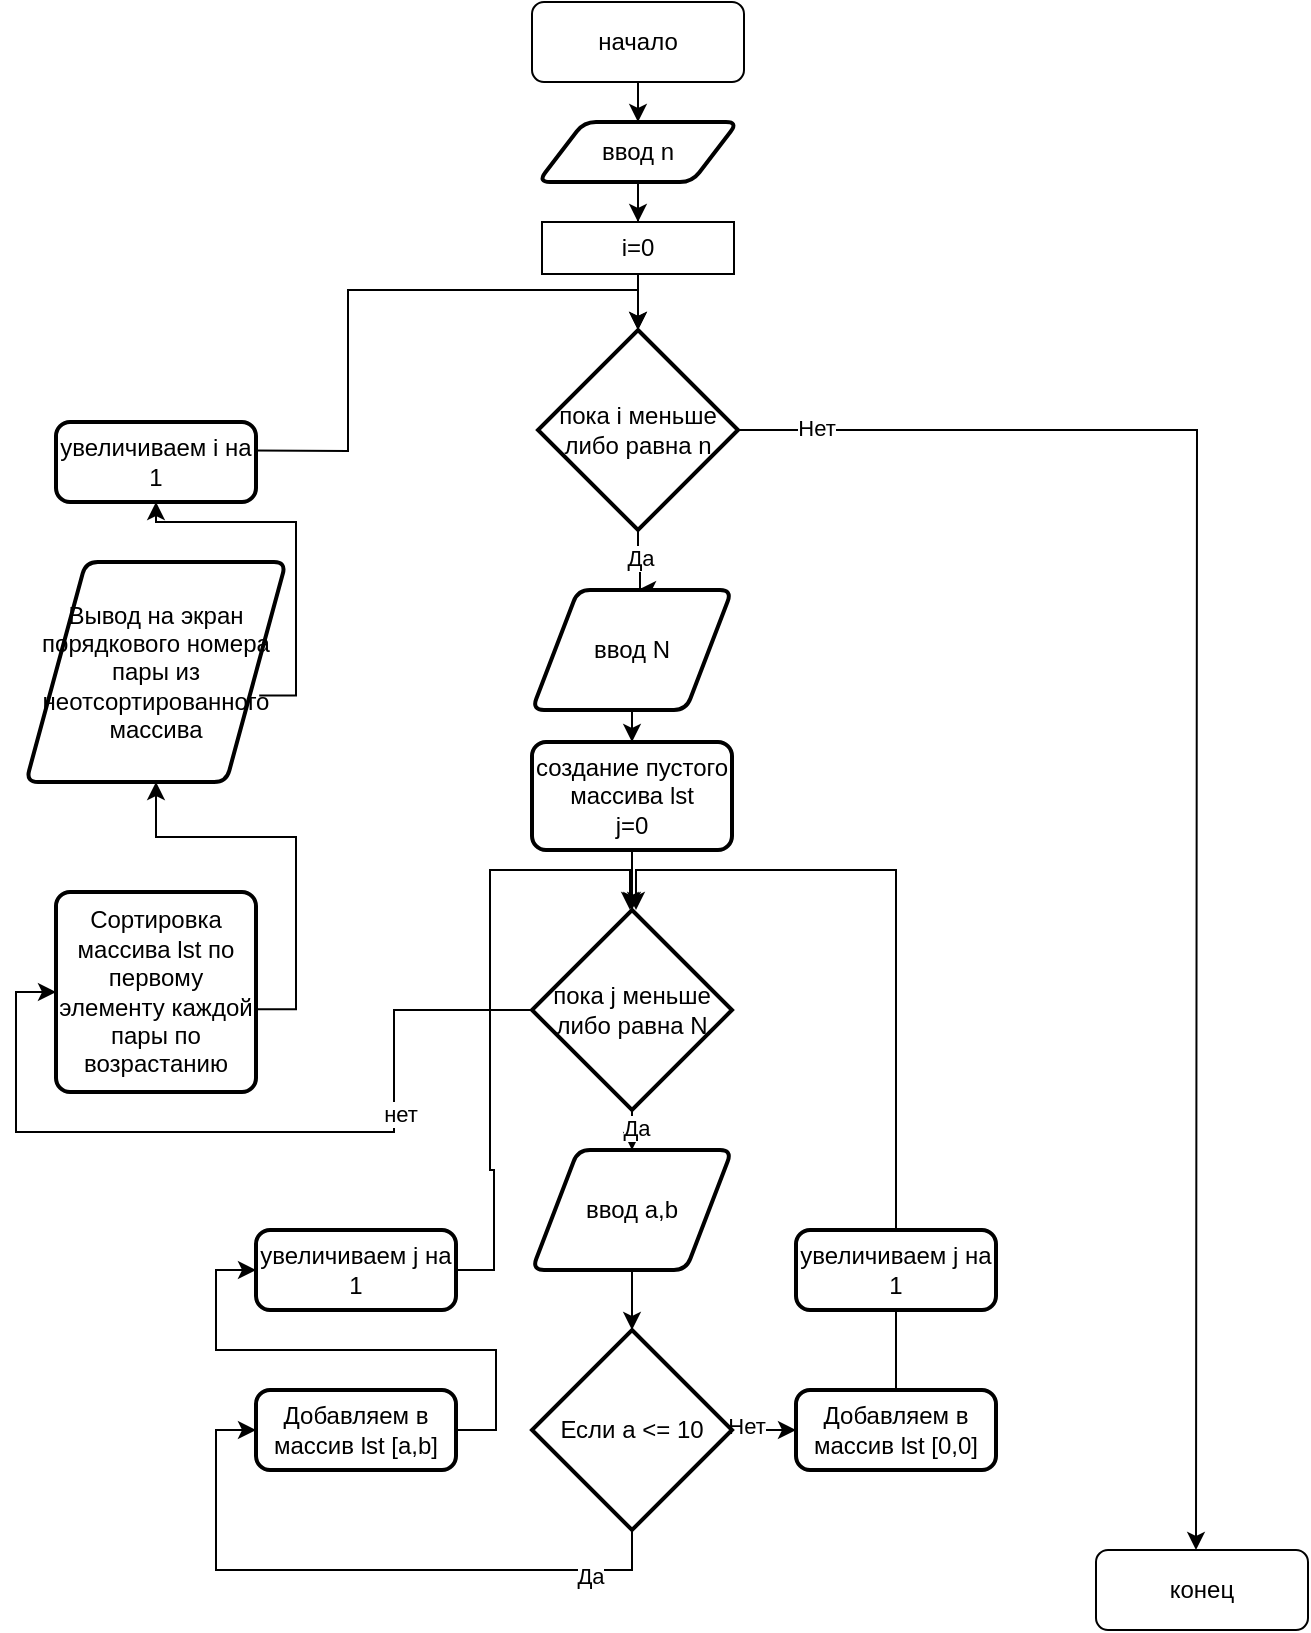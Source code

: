 <mxfile version="22.1.7" type="device">
  <diagram id="C5RBs43oDa-KdzZeNtuy" name="Page-1">
    <mxGraphModel dx="1050" dy="662" grid="1" gridSize="10" guides="1" tooltips="1" connect="1" arrows="1" fold="1" page="1" pageScale="1" pageWidth="827" pageHeight="1169" math="0" shadow="0">
      <root>
        <mxCell id="WIyWlLk6GJQsqaUBKTNV-0" />
        <mxCell id="WIyWlLk6GJQsqaUBKTNV-1" parent="WIyWlLk6GJQsqaUBKTNV-0" />
        <mxCell id="kcDt6uRODlSMpMVpDLbX-7" style="edgeStyle=orthogonalEdgeStyle;rounded=0;orthogonalLoop=1;jettySize=auto;html=1;" parent="WIyWlLk6GJQsqaUBKTNV-1" source="kcDt6uRODlSMpMVpDLbX-5" target="kcDt6uRODlSMpMVpDLbX-6" edge="1">
          <mxGeometry relative="1" as="geometry" />
        </mxCell>
        <mxCell id="kcDt6uRODlSMpMVpDLbX-5" value="начало" style="rounded=1;whiteSpace=wrap;html=1;" parent="WIyWlLk6GJQsqaUBKTNV-1" vertex="1">
          <mxGeometry x="348" y="40" width="106" height="40" as="geometry" />
        </mxCell>
        <mxCell id="8GiSedeQaV-oalFJXGGD-3" style="edgeStyle=orthogonalEdgeStyle;rounded=0;orthogonalLoop=1;jettySize=auto;html=1;entryX=0.5;entryY=0;entryDx=0;entryDy=0;" edge="1" parent="WIyWlLk6GJQsqaUBKTNV-1" source="kcDt6uRODlSMpMVpDLbX-6" target="8GiSedeQaV-oalFJXGGD-0">
          <mxGeometry relative="1" as="geometry" />
        </mxCell>
        <mxCell id="kcDt6uRODlSMpMVpDLbX-6" value="ввод n" style="shape=parallelogram;html=1;strokeWidth=2;perimeter=parallelogramPerimeter;whiteSpace=wrap;rounded=1;arcSize=12;size=0.23;" parent="WIyWlLk6GJQsqaUBKTNV-1" vertex="1">
          <mxGeometry x="351" y="100" width="100" height="30" as="geometry" />
        </mxCell>
        <mxCell id="kcDt6uRODlSMpMVpDLbX-10" style="edgeStyle=orthogonalEdgeStyle;rounded=0;orthogonalLoop=1;jettySize=auto;html=1;" parent="WIyWlLk6GJQsqaUBKTNV-1" source="kcDt6uRODlSMpMVpDLbX-8" edge="1">
          <mxGeometry relative="1" as="geometry">
            <mxPoint x="401" y="334" as="targetPoint" />
            <Array as="points">
              <mxPoint x="401" y="319" />
              <mxPoint x="402" y="319" />
            </Array>
          </mxGeometry>
        </mxCell>
        <mxCell id="kcDt6uRODlSMpMVpDLbX-34" value="Да" style="edgeLabel;html=1;align=center;verticalAlign=middle;resizable=0;points=[];" parent="kcDt6uRODlSMpMVpDLbX-10" vertex="1" connectable="0">
          <mxGeometry x="-0.162" y="1" relative="1" as="geometry">
            <mxPoint as="offset" />
          </mxGeometry>
        </mxCell>
        <mxCell id="kcDt6uRODlSMpMVpDLbX-35" style="edgeStyle=orthogonalEdgeStyle;rounded=0;orthogonalLoop=1;jettySize=auto;html=1;" parent="WIyWlLk6GJQsqaUBKTNV-1" source="kcDt6uRODlSMpMVpDLbX-8" edge="1">
          <mxGeometry relative="1" as="geometry">
            <mxPoint x="680" y="814" as="targetPoint" />
          </mxGeometry>
        </mxCell>
        <mxCell id="kcDt6uRODlSMpMVpDLbX-36" value="Нет" style="edgeLabel;html=1;align=center;verticalAlign=middle;resizable=0;points=[];" parent="kcDt6uRODlSMpMVpDLbX-35" vertex="1" connectable="0">
          <mxGeometry x="-0.901" y="1" relative="1" as="geometry">
            <mxPoint as="offset" />
          </mxGeometry>
        </mxCell>
        <mxCell id="kcDt6uRODlSMpMVpDLbX-8" value="пока i меньше либо равна n" style="strokeWidth=2;html=1;shape=mxgraph.flowchart.decision;whiteSpace=wrap;" parent="WIyWlLk6GJQsqaUBKTNV-1" vertex="1">
          <mxGeometry x="351" y="204" width="100" height="100" as="geometry" />
        </mxCell>
        <mxCell id="kcDt6uRODlSMpMVpDLbX-21" style="edgeStyle=orthogonalEdgeStyle;rounded=0;orthogonalLoop=1;jettySize=auto;html=1;entryX=0.5;entryY=0;entryDx=0;entryDy=0;" parent="WIyWlLk6GJQsqaUBKTNV-1" source="kcDt6uRODlSMpMVpDLbX-11" target="kcDt6uRODlSMpMVpDLbX-20" edge="1">
          <mxGeometry relative="1" as="geometry" />
        </mxCell>
        <mxCell id="kcDt6uRODlSMpMVpDLbX-11" value="ввод N" style="shape=parallelogram;html=1;strokeWidth=2;perimeter=parallelogramPerimeter;whiteSpace=wrap;rounded=1;arcSize=12;size=0.23;" parent="WIyWlLk6GJQsqaUBKTNV-1" vertex="1">
          <mxGeometry x="348" y="334" width="100" height="60" as="geometry" />
        </mxCell>
        <mxCell id="kcDt6uRODlSMpMVpDLbX-17" style="edgeStyle=orthogonalEdgeStyle;rounded=0;orthogonalLoop=1;jettySize=auto;html=1;" parent="WIyWlLk6GJQsqaUBKTNV-1" source="kcDt6uRODlSMpMVpDLbX-12" edge="1">
          <mxGeometry relative="1" as="geometry">
            <mxPoint x="398" y="614" as="targetPoint" />
          </mxGeometry>
        </mxCell>
        <mxCell id="kcDt6uRODlSMpMVpDLbX-31" value="Да" style="edgeLabel;html=1;align=center;verticalAlign=middle;resizable=0;points=[];" parent="kcDt6uRODlSMpMVpDLbX-17" vertex="1" connectable="0">
          <mxGeometry x="-0.429" y="1" relative="1" as="geometry">
            <mxPoint x="1" y="3" as="offset" />
          </mxGeometry>
        </mxCell>
        <mxCell id="kcDt6uRODlSMpMVpDLbX-38" style="edgeStyle=orthogonalEdgeStyle;rounded=0;orthogonalLoop=1;jettySize=auto;html=1;entryX=0;entryY=0.5;entryDx=0;entryDy=0;" parent="WIyWlLk6GJQsqaUBKTNV-1" source="kcDt6uRODlSMpMVpDLbX-12" edge="1" target="kcDt6uRODlSMpMVpDLbX-41">
          <mxGeometry relative="1" as="geometry">
            <mxPoint x="210" y="544" as="targetPoint" />
          </mxGeometry>
        </mxCell>
        <mxCell id="kcDt6uRODlSMpMVpDLbX-45" value="нет" style="edgeLabel;html=1;align=center;verticalAlign=middle;resizable=0;points=[];" parent="kcDt6uRODlSMpMVpDLbX-38" vertex="1" connectable="0">
          <mxGeometry x="-0.41" y="2" relative="1" as="geometry">
            <mxPoint x="1" as="offset" />
          </mxGeometry>
        </mxCell>
        <mxCell id="kcDt6uRODlSMpMVpDLbX-12" value="пока j меньше либо равна N" style="strokeWidth=2;html=1;shape=mxgraph.flowchart.decision;whiteSpace=wrap;" parent="WIyWlLk6GJQsqaUBKTNV-1" vertex="1">
          <mxGeometry x="348" y="494" width="100" height="100" as="geometry" />
        </mxCell>
        <mxCell id="kcDt6uRODlSMpMVpDLbX-19" style="edgeStyle=orthogonalEdgeStyle;rounded=0;orthogonalLoop=1;jettySize=auto;html=1;" parent="WIyWlLk6GJQsqaUBKTNV-1" source="kcDt6uRODlSMpMVpDLbX-14" edge="1">
          <mxGeometry relative="1" as="geometry">
            <mxPoint x="398" y="704" as="targetPoint" />
          </mxGeometry>
        </mxCell>
        <mxCell id="kcDt6uRODlSMpMVpDLbX-14" value="ввод a,b" style="shape=parallelogram;html=1;strokeWidth=2;perimeter=parallelogramPerimeter;whiteSpace=wrap;rounded=1;arcSize=12;size=0.23;" parent="WIyWlLk6GJQsqaUBKTNV-1" vertex="1">
          <mxGeometry x="348" y="614" width="100" height="60" as="geometry" />
        </mxCell>
        <mxCell id="kcDt6uRODlSMpMVpDLbX-25" style="edgeStyle=orthogonalEdgeStyle;rounded=0;orthogonalLoop=1;jettySize=auto;html=1;" parent="WIyWlLk6GJQsqaUBKTNV-1" source="kcDt6uRODlSMpMVpDLbX-18" edge="1">
          <mxGeometry relative="1" as="geometry">
            <mxPoint x="480" y="754" as="targetPoint" />
          </mxGeometry>
        </mxCell>
        <mxCell id="kcDt6uRODlSMpMVpDLbX-26" value="Нет" style="edgeLabel;html=1;align=center;verticalAlign=middle;resizable=0;points=[];" parent="kcDt6uRODlSMpMVpDLbX-25" vertex="1" connectable="0">
          <mxGeometry x="-0.631" y="2" relative="1" as="geometry">
            <mxPoint x="1" as="offset" />
          </mxGeometry>
        </mxCell>
        <mxCell id="8GiSedeQaV-oalFJXGGD-5" style="edgeStyle=orthogonalEdgeStyle;rounded=0;orthogonalLoop=1;jettySize=auto;html=1;entryX=0;entryY=0.5;entryDx=0;entryDy=0;exitX=0.5;exitY=1;exitDx=0;exitDy=0;exitPerimeter=0;" edge="1" parent="WIyWlLk6GJQsqaUBKTNV-1" source="kcDt6uRODlSMpMVpDLbX-18" target="kcDt6uRODlSMpMVpDLbX-27">
          <mxGeometry relative="1" as="geometry">
            <Array as="points">
              <mxPoint x="398" y="824" />
              <mxPoint x="190" y="824" />
              <mxPoint x="190" y="754" />
            </Array>
          </mxGeometry>
        </mxCell>
        <mxCell id="8GiSedeQaV-oalFJXGGD-6" value="Да" style="edgeLabel;html=1;align=center;verticalAlign=middle;resizable=0;points=[];" vertex="1" connectable="0" parent="8GiSedeQaV-oalFJXGGD-5">
          <mxGeometry x="-0.739" y="3" relative="1" as="geometry">
            <mxPoint as="offset" />
          </mxGeometry>
        </mxCell>
        <mxCell id="kcDt6uRODlSMpMVpDLbX-18" value="Если a &amp;lt;= 10" style="strokeWidth=2;html=1;shape=mxgraph.flowchart.decision;whiteSpace=wrap;" parent="WIyWlLk6GJQsqaUBKTNV-1" vertex="1">
          <mxGeometry x="348" y="704" width="100" height="100" as="geometry" />
        </mxCell>
        <mxCell id="kcDt6uRODlSMpMVpDLbX-22" style="edgeStyle=orthogonalEdgeStyle;rounded=0;orthogonalLoop=1;jettySize=auto;html=1;" parent="WIyWlLk6GJQsqaUBKTNV-1" source="kcDt6uRODlSMpMVpDLbX-20" edge="1">
          <mxGeometry relative="1" as="geometry">
            <mxPoint x="398" y="494" as="targetPoint" />
          </mxGeometry>
        </mxCell>
        <mxCell id="kcDt6uRODlSMpMVpDLbX-20" value="создание пустого массива lst&lt;br&gt;j=0" style="rounded=1;whiteSpace=wrap;html=1;absoluteArcSize=1;arcSize=14;strokeWidth=2;" parent="WIyWlLk6GJQsqaUBKTNV-1" vertex="1">
          <mxGeometry x="348" y="410" width="100" height="54" as="geometry" />
        </mxCell>
        <mxCell id="8GiSedeQaV-oalFJXGGD-7" style="edgeStyle=orthogonalEdgeStyle;rounded=0;orthogonalLoop=1;jettySize=auto;html=1;entryX=0;entryY=0.5;entryDx=0;entryDy=0;exitX=1;exitY=0.5;exitDx=0;exitDy=0;" edge="1" parent="WIyWlLk6GJQsqaUBKTNV-1" source="kcDt6uRODlSMpMVpDLbX-27" target="jI85FJ5WDd04fTz0E9YN-0">
          <mxGeometry relative="1" as="geometry" />
        </mxCell>
        <mxCell id="kcDt6uRODlSMpMVpDLbX-27" value="Добавляем в массив lst [a,b]" style="rounded=1;whiteSpace=wrap;html=1;absoluteArcSize=1;arcSize=14;strokeWidth=2;" parent="WIyWlLk6GJQsqaUBKTNV-1" vertex="1">
          <mxGeometry x="210" y="734" width="100" height="40" as="geometry" />
        </mxCell>
        <mxCell id="kcDt6uRODlSMpMVpDLbX-29" style="edgeStyle=orthogonalEdgeStyle;rounded=0;orthogonalLoop=1;jettySize=auto;html=1;exitX=0.5;exitY=0;exitDx=0;exitDy=0;" parent="WIyWlLk6GJQsqaUBKTNV-1" source="kcDt6uRODlSMpMVpDLbX-28" edge="1">
          <mxGeometry relative="1" as="geometry">
            <mxPoint x="400" y="494" as="targetPoint" />
            <Array as="points">
              <mxPoint x="530" y="474" />
            </Array>
          </mxGeometry>
        </mxCell>
        <mxCell id="kcDt6uRODlSMpMVpDLbX-28" value="Добавляем в массив lst [0,0]" style="rounded=1;whiteSpace=wrap;html=1;absoluteArcSize=1;arcSize=14;strokeWidth=2;" parent="WIyWlLk6GJQsqaUBKTNV-1" vertex="1">
          <mxGeometry x="480" y="734" width="100" height="40" as="geometry" />
        </mxCell>
        <mxCell id="kcDt6uRODlSMpMVpDLbX-37" value="конец" style="rounded=1;whiteSpace=wrap;html=1;" parent="WIyWlLk6GJQsqaUBKTNV-1" vertex="1">
          <mxGeometry x="630" y="814" width="106" height="40" as="geometry" />
        </mxCell>
        <mxCell id="8GiSedeQaV-oalFJXGGD-9" style="edgeStyle=orthogonalEdgeStyle;rounded=0;orthogonalLoop=1;jettySize=auto;html=1;entryX=0.5;entryY=1;entryDx=0;entryDy=0;exitX=1.008;exitY=0.586;exitDx=0;exitDy=0;exitPerimeter=0;" edge="1" parent="WIyWlLk6GJQsqaUBKTNV-1" source="kcDt6uRODlSMpMVpDLbX-41" target="jI85FJ5WDd04fTz0E9YN-11">
          <mxGeometry relative="1" as="geometry" />
        </mxCell>
        <mxCell id="kcDt6uRODlSMpMVpDLbX-41" value="Сортировка массива lst по первому элементу каждой пары по возрастанию" style="rounded=1;whiteSpace=wrap;html=1;absoluteArcSize=1;arcSize=14;strokeWidth=2;" parent="WIyWlLk6GJQsqaUBKTNV-1" vertex="1">
          <mxGeometry x="110" y="485" width="100" height="100" as="geometry" />
        </mxCell>
        <mxCell id="jI85FJ5WDd04fTz0E9YN-0" value="увеличиваем j на 1" style="rounded=1;whiteSpace=wrap;html=1;absoluteArcSize=1;arcSize=14;strokeWidth=2;" parent="WIyWlLk6GJQsqaUBKTNV-1" vertex="1">
          <mxGeometry x="210" y="654" width="100" height="40" as="geometry" />
        </mxCell>
        <mxCell id="jI85FJ5WDd04fTz0E9YN-7" value="увеличиваем j на 1" style="rounded=1;whiteSpace=wrap;html=1;absoluteArcSize=1;arcSize=14;strokeWidth=2;" parent="WIyWlLk6GJQsqaUBKTNV-1" vertex="1">
          <mxGeometry x="480" y="654" width="100" height="40" as="geometry" />
        </mxCell>
        <mxCell id="jI85FJ5WDd04fTz0E9YN-14" style="edgeStyle=orthogonalEdgeStyle;rounded=0;orthogonalLoop=1;jettySize=auto;html=1;entryX=0.5;entryY=0;entryDx=0;entryDy=0;entryPerimeter=0;exitX=0.5;exitY=0;exitDx=0;exitDy=0;" parent="WIyWlLk6GJQsqaUBKTNV-1" target="kcDt6uRODlSMpMVpDLbX-8" edge="1">
          <mxGeometry relative="1" as="geometry">
            <mxPoint x="160" y="214" as="targetPoint" />
            <mxPoint x="160" y="264" as="sourcePoint" />
          </mxGeometry>
        </mxCell>
        <mxCell id="jI85FJ5WDd04fTz0E9YN-9" value="увеличиваем i на 1" style="rounded=1;whiteSpace=wrap;html=1;absoluteArcSize=1;arcSize=14;strokeWidth=2;" parent="WIyWlLk6GJQsqaUBKTNV-1" vertex="1">
          <mxGeometry x="110" y="250" width="100" height="40" as="geometry" />
        </mxCell>
        <mxCell id="8GiSedeQaV-oalFJXGGD-11" style="edgeStyle=orthogonalEdgeStyle;rounded=0;orthogonalLoop=1;jettySize=auto;html=1;entryX=0.5;entryY=1;entryDx=0;entryDy=0;exitX=0.897;exitY=0.607;exitDx=0;exitDy=0;exitPerimeter=0;" edge="1" parent="WIyWlLk6GJQsqaUBKTNV-1" source="jI85FJ5WDd04fTz0E9YN-11" target="jI85FJ5WDd04fTz0E9YN-9">
          <mxGeometry relative="1" as="geometry">
            <Array as="points">
              <mxPoint x="230" y="387" />
              <mxPoint x="230" y="300" />
              <mxPoint x="160" y="300" />
            </Array>
          </mxGeometry>
        </mxCell>
        <mxCell id="jI85FJ5WDd04fTz0E9YN-11" value="Вывод на экран порядкового номера пары из неотсортированного массива" style="shape=parallelogram;html=1;strokeWidth=2;perimeter=parallelogramPerimeter;whiteSpace=wrap;rounded=1;arcSize=12;size=0.23;" parent="WIyWlLk6GJQsqaUBKTNV-1" vertex="1">
          <mxGeometry x="95" y="320" width="130" height="110" as="geometry" />
        </mxCell>
        <mxCell id="8GiSedeQaV-oalFJXGGD-0" value="i=0" style="rounded=0;whiteSpace=wrap;html=1;" vertex="1" parent="WIyWlLk6GJQsqaUBKTNV-1">
          <mxGeometry x="353" y="150" width="96" height="26" as="geometry" />
        </mxCell>
        <mxCell id="8GiSedeQaV-oalFJXGGD-4" style="edgeStyle=orthogonalEdgeStyle;rounded=0;orthogonalLoop=1;jettySize=auto;html=1;entryX=0.5;entryY=0;entryDx=0;entryDy=0;entryPerimeter=0;" edge="1" parent="WIyWlLk6GJQsqaUBKTNV-1" source="8GiSedeQaV-oalFJXGGD-0" target="kcDt6uRODlSMpMVpDLbX-8">
          <mxGeometry relative="1" as="geometry" />
        </mxCell>
        <mxCell id="8GiSedeQaV-oalFJXGGD-8" style="edgeStyle=orthogonalEdgeStyle;rounded=0;orthogonalLoop=1;jettySize=auto;html=1;entryX=0.5;entryY=0;entryDx=0;entryDy=0;entryPerimeter=0;" edge="1" parent="WIyWlLk6GJQsqaUBKTNV-1">
          <mxGeometry relative="1" as="geometry">
            <mxPoint x="309" y="674" as="sourcePoint" />
            <mxPoint x="397" y="494" as="targetPoint" />
            <Array as="points">
              <mxPoint x="329" y="674" />
              <mxPoint x="329" y="624" />
              <mxPoint x="327" y="624" />
              <mxPoint x="327" y="474" />
              <mxPoint x="397" y="474" />
            </Array>
          </mxGeometry>
        </mxCell>
      </root>
    </mxGraphModel>
  </diagram>
</mxfile>
